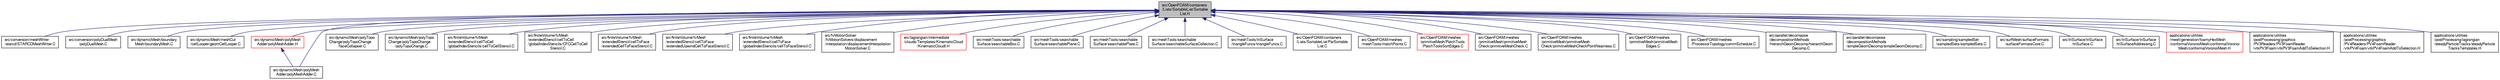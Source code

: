 digraph "src/OpenFOAM/containers/Lists/SortableList/SortableList.H"
{
  bgcolor="transparent";
  edge [fontname="FreeSans",fontsize="10",labelfontname="FreeSans",labelfontsize="10"];
  node [fontname="FreeSans",fontsize="10",shape=record];
  Node49 [label="src/OpenFOAM/containers\l/Lists/SortableList/Sortable\lList.H",height=0.2,width=0.4,color="black", fillcolor="grey75", style="filled", fontcolor="black"];
  Node49 -> Node50 [dir="back",color="midnightblue",fontsize="10",style="solid",fontname="FreeSans"];
  Node50 [label="src/conversion/meshWriter\l/starcd/STARCDMeshWriter.C",height=0.2,width=0.4,color="black",URL="$a00224.html"];
  Node49 -> Node51 [dir="back",color="midnightblue",fontsize="10",style="solid",fontname="FreeSans"];
  Node51 [label="src/conversion/polyDualMesh\l/polyDualMesh.C",height=0.2,width=0.4,color="black",URL="$a00230.html"];
  Node49 -> Node52 [dir="back",color="midnightblue",fontsize="10",style="solid",fontname="FreeSans"];
  Node52 [label="src/dynamicMesh/boundary\lMesh/boundaryMesh.C",height=0.2,width=0.4,color="black",URL="$a00383.html"];
  Node49 -> Node53 [dir="back",color="midnightblue",fontsize="10",style="solid",fontname="FreeSans"];
  Node53 [label="src/dynamicMesh/meshCut\l/cellLooper/geomCellLooper.C",height=0.2,width=0.4,color="black",URL="$a00461.html"];
  Node49 -> Node54 [dir="back",color="midnightblue",fontsize="10",style="solid",fontname="FreeSans"];
  Node54 [label="src/dynamicMesh/polyMesh\lAdder/polyMeshAdder.H",height=0.2,width=0.4,color="red",URL="$a00653.html"];
  Node54 -> Node58 [dir="back",color="midnightblue",fontsize="10",style="solid",fontname="FreeSans"];
  Node58 [label="src/dynamicMesh/polyMesh\lAdder/polyMeshAdder.C",height=0.2,width=0.4,color="black",URL="$a00650.html"];
  Node49 -> Node58 [dir="back",color="midnightblue",fontsize="10",style="solid",fontname="FreeSans"];
  Node49 -> Node59 [dir="back",color="midnightblue",fontsize="10",style="solid",fontname="FreeSans"];
  Node59 [label="src/dynamicMesh/polyTopo\lChange/polyTopoChange\l/faceCollapser.C",height=0.2,width=0.4,color="black",URL="$a00722.html"];
  Node49 -> Node60 [dir="back",color="midnightblue",fontsize="10",style="solid",fontname="FreeSans"];
  Node60 [label="src/dynamicMesh/polyTopo\lChange/polyTopoChange\l/polyTopoChange.C",height=0.2,width=0.4,color="black",URL="$a00752.html"];
  Node49 -> Node61 [dir="back",color="midnightblue",fontsize="10",style="solid",fontname="FreeSans"];
  Node61 [label="src/finiteVolume/fvMesh\l/extendedStencil/cellToCell\l/globalIndexStencils/cellToCellStencil.C",height=0.2,width=0.4,color="black",URL="$a03347.html"];
  Node49 -> Node62 [dir="back",color="midnightblue",fontsize="10",style="solid",fontname="FreeSans"];
  Node62 [label="src/finiteVolume/fvMesh\l/extendedStencil/cellToCell\l/globalIndexStencils/CFCCellToCell\lStencil.C",height=0.2,width=0.4,color="black",URL="$a03353.html"];
  Node49 -> Node63 [dir="back",color="midnightblue",fontsize="10",style="solid",fontname="FreeSans"];
  Node63 [label="src/finiteVolume/fvMesh\l/extendedStencil/cellToFace\l/extendedCellToFaceStencil.C",height=0.2,width=0.4,color="black",URL="$a03383.html"];
  Node49 -> Node64 [dir="back",color="midnightblue",fontsize="10",style="solid",fontname="FreeSans"];
  Node64 [label="src/finiteVolume/fvMesh\l/extendedStencil/cellToFace\l/extendedUpwindCellToFaceStencil.C",height=0.2,width=0.4,color="black",URL="$a03398.html"];
  Node49 -> Node65 [dir="back",color="midnightblue",fontsize="10",style="solid",fontname="FreeSans"];
  Node65 [label="src/finiteVolume/fvMesh\l/extendedStencil/cellToFace\l/globalIndexStencils/cellToFaceStencil.C",height=0.2,width=0.4,color="black",URL="$a03413.html"];
  Node49 -> Node66 [dir="back",color="midnightblue",fontsize="10",style="solid",fontname="FreeSans"];
  Node66 [label="src/fvMotionSolver\l/fvMotionSolvers/displacement\l/interpolation/displacementInterpolation\lMotionSolver.C",height=0.2,width=0.4,color="black",URL="$a04379.html"];
  Node49 -> Node67 [dir="back",color="midnightblue",fontsize="10",style="solid",fontname="FreeSans"];
  Node67 [label="src/lagrangian/intermediate\l/clouds/Templates/KinematicCloud\l/KinematicCloudI.H",height=0.2,width=0.4,color="red",URL="$a05204.html"];
  Node49 -> Node97 [dir="back",color="midnightblue",fontsize="10",style="solid",fontname="FreeSans"];
  Node97 [label="src/meshTools/searchable\lSurface/searchableBox.C",height=0.2,width=0.4,color="black",URL="$a07781.html"];
  Node49 -> Node98 [dir="back",color="midnightblue",fontsize="10",style="solid",fontname="FreeSans"];
  Node98 [label="src/meshTools/searchable\lSurface/searchablePlane.C",height=0.2,width=0.4,color="black",URL="$a07799.html"];
  Node49 -> Node99 [dir="back",color="midnightblue",fontsize="10",style="solid",fontname="FreeSans"];
  Node99 [label="src/meshTools/searchable\lSurface/searchablePlate.C",height=0.2,width=0.4,color="black",URL="$a07805.html"];
  Node49 -> Node100 [dir="back",color="midnightblue",fontsize="10",style="solid",fontname="FreeSans"];
  Node100 [label="src/meshTools/searchable\lSurface/searchableSurfaceCollection.C",height=0.2,width=0.4,color="black",URL="$a07823.html"];
  Node49 -> Node101 [dir="back",color="midnightblue",fontsize="10",style="solid",fontname="FreeSans"];
  Node101 [label="src/meshTools/triSurface\l/triangleFuncs/triangleFuncs.C",height=0.2,width=0.4,color="black",URL="$a08228.html"];
  Node49 -> Node102 [dir="back",color="midnightblue",fontsize="10",style="solid",fontname="FreeSans"];
  Node102 [label="src/OpenFOAM/containers\l/Lists/SortableList/ParSortable\lList.C",height=0.2,width=0.4,color="black",URL="$a08726.html"];
  Node49 -> Node103 [dir="back",color="midnightblue",fontsize="10",style="solid",fontname="FreeSans"];
  Node103 [label="src/OpenFOAM/meshes\l/meshTools/matchPoints.C",height=0.2,width=0.4,color="black",URL="$a11378.html"];
  Node49 -> Node104 [dir="back",color="midnightblue",fontsize="10",style="solid",fontname="FreeSans"];
  Node104 [label="src/OpenFOAM/meshes\l/primitiveMesh/PatchTools\l/PatchToolsSortEdges.C",height=0.2,width=0.4,color="red",URL="$a11873.html"];
  Node49 -> Node106 [dir="back",color="midnightblue",fontsize="10",style="solid",fontname="FreeSans"];
  Node106 [label="src/OpenFOAM/meshes\l/primitiveMesh/primitiveMesh\lCheck/primitiveMeshCheck.C",height=0.2,width=0.4,color="black",URL="$a11903.html"];
  Node49 -> Node107 [dir="back",color="midnightblue",fontsize="10",style="solid",fontname="FreeSans"];
  Node107 [label="src/OpenFOAM/meshes\l/primitiveMesh/primitiveMesh\lCheck/primitiveMeshCheckPointNearness.C",height=0.2,width=0.4,color="black",URL="$a11909.html"];
  Node49 -> Node108 [dir="back",color="midnightblue",fontsize="10",style="solid",fontname="FreeSans"];
  Node108 [label="src/OpenFOAM/meshes\l/primitiveMesh/primitiveMesh\lEdges.C",height=0.2,width=0.4,color="black",URL="$a11927.html"];
  Node49 -> Node109 [dir="back",color="midnightblue",fontsize="10",style="solid",fontname="FreeSans"];
  Node109 [label="src/OpenFOAM/meshes\l/ProcessorTopology/commSchedule.C",height=0.2,width=0.4,color="black",URL="$a12113.html"];
  Node49 -> Node110 [dir="back",color="midnightblue",fontsize="10",style="solid",fontname="FreeSans"];
  Node110 [label="src/parallel/decompose\l/decompositionMethods\l/hierarchGeomDecomp/hierarchGeom\lDecomp.C",height=0.2,width=0.4,color="black",URL="$a12998.html"];
  Node49 -> Node111 [dir="back",color="midnightblue",fontsize="10",style="solid",fontname="FreeSans"];
  Node111 [label="src/parallel/decompose\l/decompositionMethods\l/simpleGeomDecomp/simpleGeomDecomp.C",height=0.2,width=0.4,color="black",URL="$a13022.html"];
  Node49 -> Node112 [dir="back",color="midnightblue",fontsize="10",style="solid",fontname="FreeSans"];
  Node112 [label="src/sampling/sampledSet\l/sampledSets/sampledSets.C",height=0.2,width=0.4,color="black",URL="$a14663.html"];
  Node49 -> Node113 [dir="back",color="midnightblue",fontsize="10",style="solid",fontname="FreeSans"];
  Node113 [label="src/surfMesh/surfaceFormats\l/surfaceFormatsCore.C",height=0.2,width=0.4,color="black",URL="$a15212.html"];
  Node49 -> Node114 [dir="back",color="midnightblue",fontsize="10",style="solid",fontname="FreeSans"];
  Node114 [label="src/triSurface/triSurface\l/triSurface.C",height=0.2,width=0.4,color="black",URL="$a17021.html"];
  Node49 -> Node115 [dir="back",color="midnightblue",fontsize="10",style="solid",fontname="FreeSans"];
  Node115 [label="src/triSurface/triSurface\l/triSurfaceAddressing.C",height=0.2,width=0.4,color="black",URL="$a17027.html",tooltip="Contains fix for PrimitivePatch addressing (which doesn&#39;t work if surface is non-manifold). Should be moved into PrimitivePatch. "];
  Node49 -> Node116 [dir="back",color="midnightblue",fontsize="10",style="solid",fontname="FreeSans"];
  Node116 [label="applications/utilities\l/mesh/generation/foamyHexMesh\l/conformalVoronoiMesh/conformalVoronoi\lMesh/conformalVoronoiMesh.H",height=0.2,width=0.4,color="red",URL="$a18179.html"];
  Node49 -> Node131 [dir="back",color="midnightblue",fontsize="10",style="solid",fontname="FreeSans"];
  Node131 [label="applications/utilities\l/postProcessing/graphics\l/PV3Readers/PV3FoamReader\l/vtkPV3Foam/vtkPV3FoamAddToSelection.H",height=0.2,width=0.4,color="black",URL="$a19196.html"];
  Node49 -> Node132 [dir="back",color="midnightblue",fontsize="10",style="solid",fontname="FreeSans"];
  Node132 [label="applications/utilities\l/postProcessing/graphics\l/PV4Readers/PV4FoamReader\l/vtkPV4Foam/vtkPV4FoamAddToSelection.H",height=0.2,width=0.4,color="black",URL="$a19268.html"];
  Node49 -> Node133 [dir="back",color="midnightblue",fontsize="10",style="solid",fontname="FreeSans"];
  Node133 [label="applications/utilities\l/postProcessing/lagrangian\l/steadyParticleTracks/steadyParticle\lTracksTemplates.H",height=0.2,width=0.4,color="black",URL="$a19334.html"];
}
